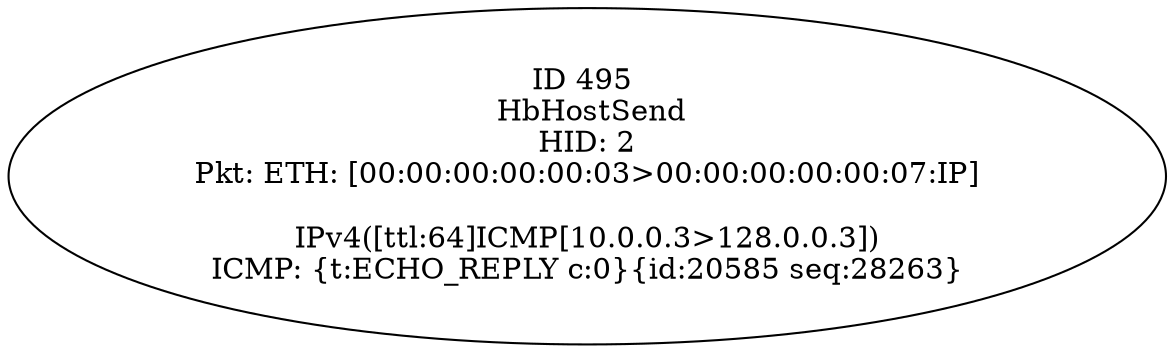 strict digraph G {
495 [shape=oval, event=<hb_events.HbHostSend object at 0x10a19d3d0>, label="ID 495 
 HbHostSend
HID: 2
Pkt: ETH: [00:00:00:00:00:03>00:00:00:00:00:07:IP]

IPv4([ttl:64]ICMP[10.0.0.3>128.0.0.3])
ICMP: {t:ECHO_REPLY c:0}{id:20585 seq:28263}"];
}
